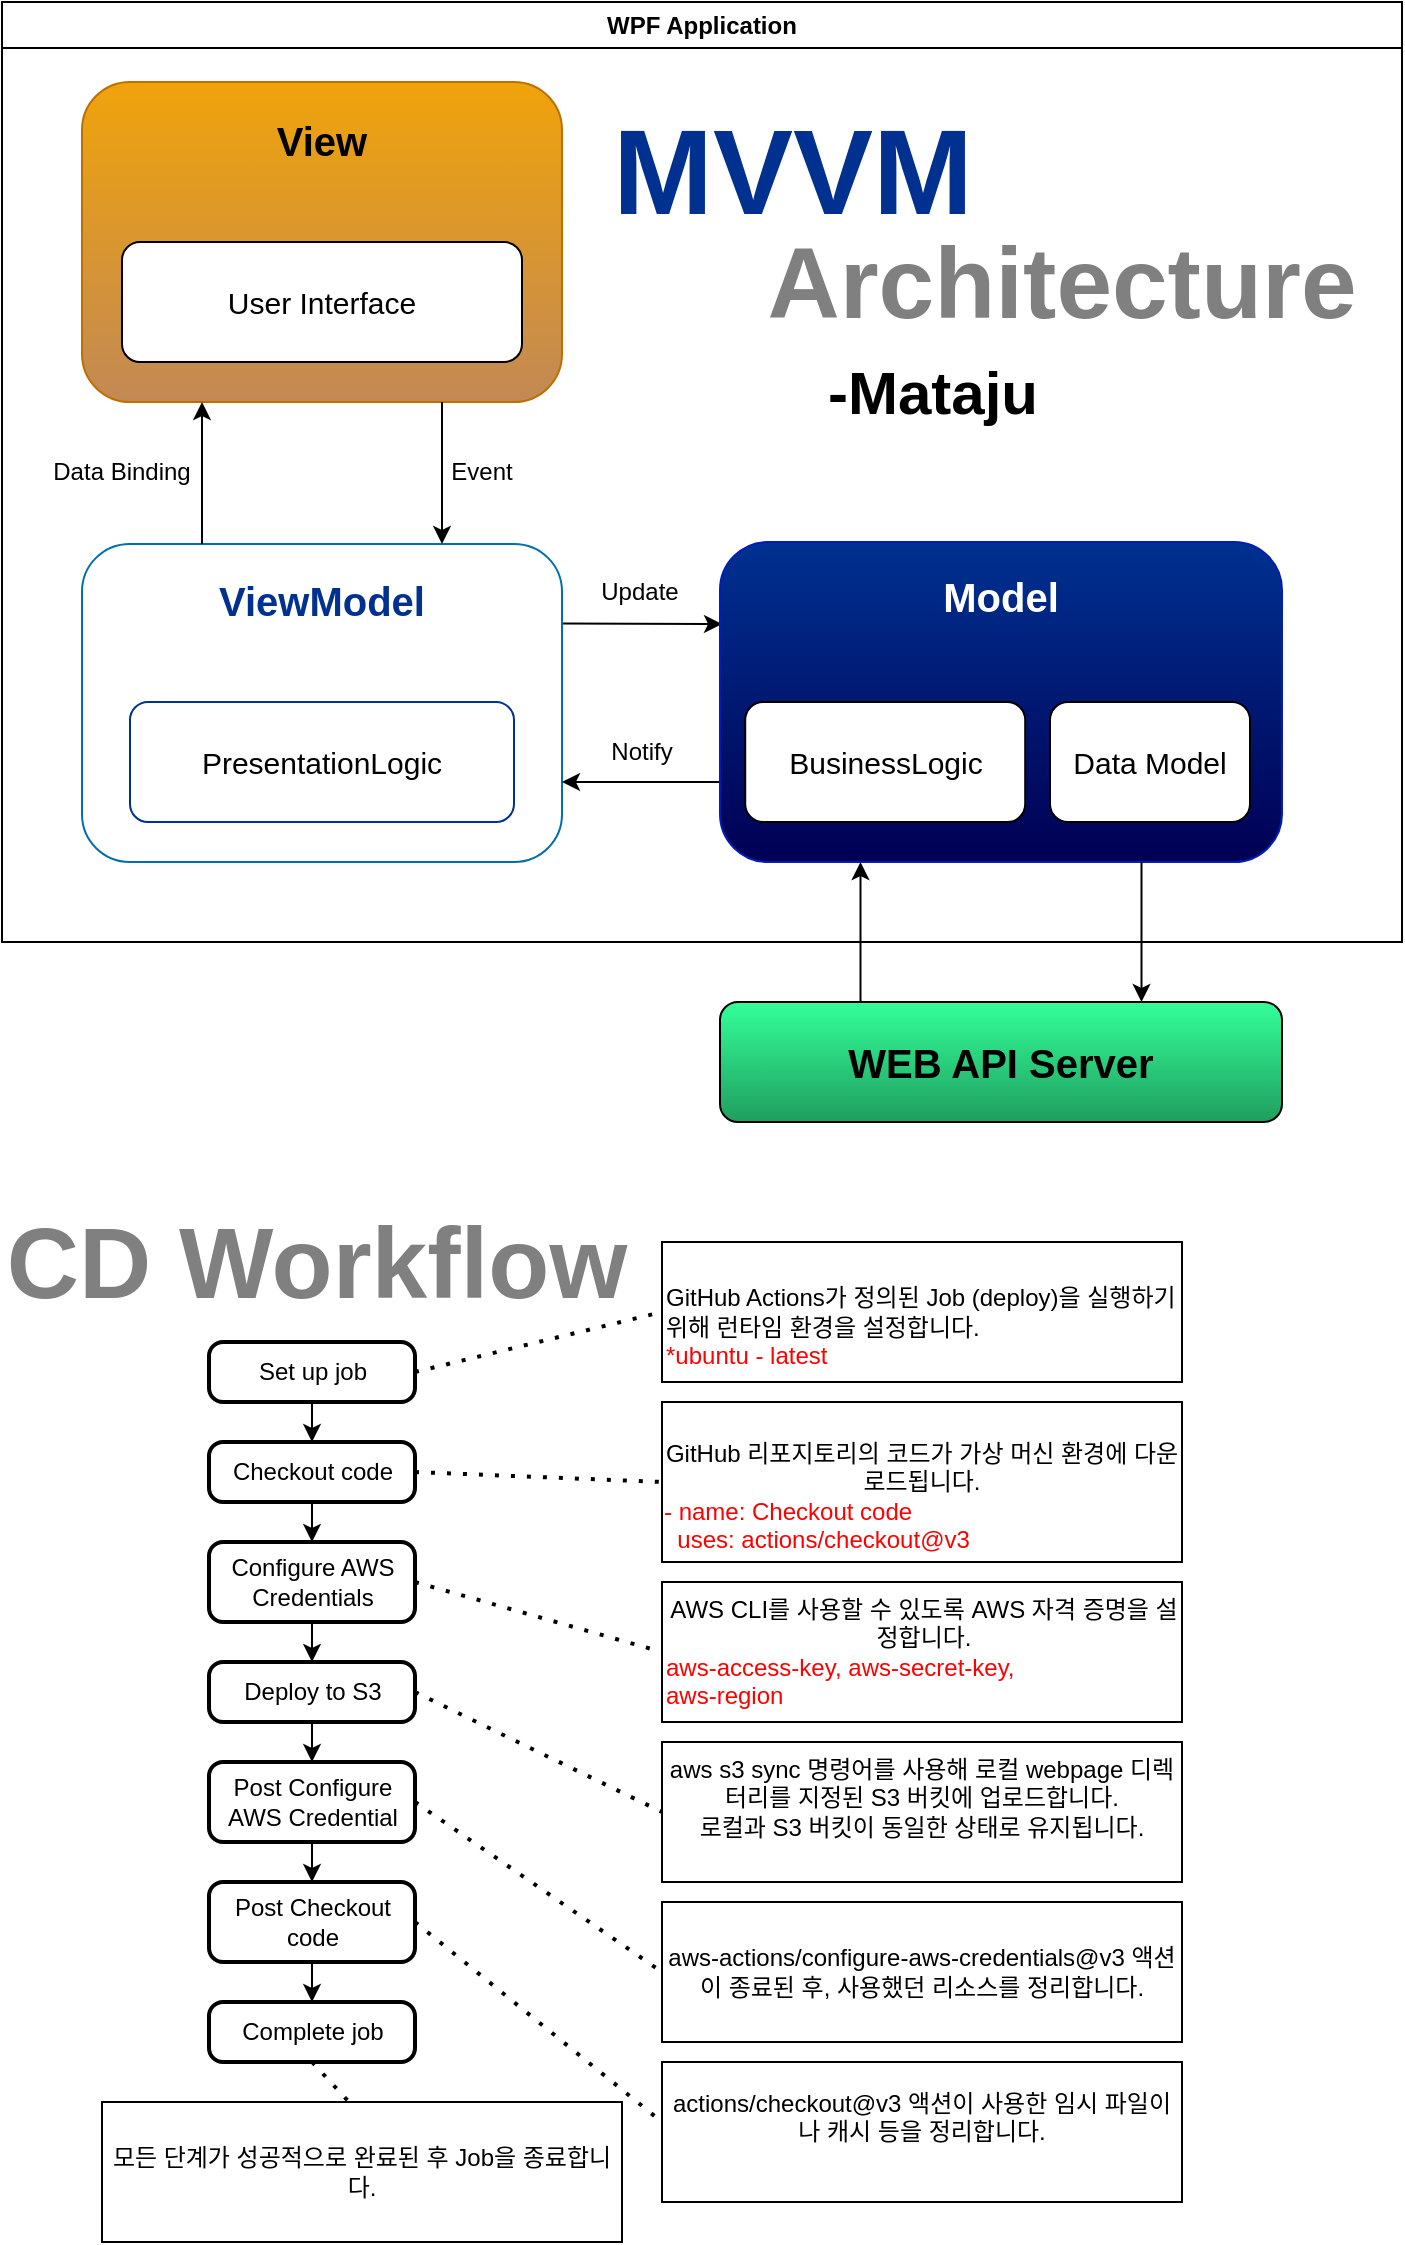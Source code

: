 <mxfile version="25.0.3">
  <diagram name="페이지-1" id="wgz9PD0w91qSiE5-jBk-">
    <mxGraphModel dx="1195" dy="650" grid="1" gridSize="10" guides="1" tooltips="1" connect="1" arrows="1" fold="1" page="1" pageScale="1" pageWidth="827" pageHeight="1169" math="0" shadow="0">
      <root>
        <mxCell id="0" />
        <mxCell id="1" parent="0" />
        <mxCell id="g7_kz-98eBEBZqyPdA4t-22" value="&lt;font style=&quot;font-size: 20px;&quot;&gt;&lt;b&gt;WEB API Server&lt;/b&gt;&lt;/font&gt;" style="rounded=1;whiteSpace=wrap;html=1;labelBackgroundColor=none;fillColor=#33FF99;gradientColor=#209E5F;fontColor=default;" parent="1" vertex="1">
          <mxGeometry x="399" y="540" width="281" height="60" as="geometry" />
        </mxCell>
        <mxCell id="g7_kz-98eBEBZqyPdA4t-17" value="Data Binding" style="text;strokeColor=none;align=center;fillColor=none;html=1;verticalAlign=middle;whiteSpace=wrap;rounded=0;" parent="1" vertex="1">
          <mxGeometry x="60" y="260" width="80" height="30" as="geometry" />
        </mxCell>
        <mxCell id="g7_kz-98eBEBZqyPdA4t-18" value="Event" style="text;strokeColor=none;align=center;fillColor=none;html=1;verticalAlign=middle;whiteSpace=wrap;rounded=0;" parent="1" vertex="1">
          <mxGeometry x="240" y="260" width="80" height="30" as="geometry" />
        </mxCell>
        <mxCell id="g7_kz-98eBEBZqyPdA4t-19" value="Update" style="text;strokeColor=none;align=center;fillColor=none;html=1;verticalAlign=middle;whiteSpace=wrap;rounded=0;" parent="1" vertex="1">
          <mxGeometry x="319" y="320" width="80" height="30" as="geometry" />
        </mxCell>
        <mxCell id="g7_kz-98eBEBZqyPdA4t-20" value="Notify" style="text;strokeColor=none;align=center;fillColor=none;html=1;verticalAlign=middle;whiteSpace=wrap;rounded=0;" parent="1" vertex="1">
          <mxGeometry x="320" y="400" width="80" height="30" as="geometry" />
        </mxCell>
        <mxCell id="g7_kz-98eBEBZqyPdA4t-44" value="" style="group" parent="1" vertex="1" connectable="0">
          <mxGeometry x="80" y="80" width="240" height="160" as="geometry" />
        </mxCell>
        <mxCell id="g7_kz-98eBEBZqyPdA4t-5" value="" style="rounded=1;whiteSpace=wrap;html=1;fillColor=#f0a30a;fontColor=#000000;strokeColor=#BD7000;gradientColor=#C28954;" parent="g7_kz-98eBEBZqyPdA4t-44" vertex="1">
          <mxGeometry width="240" height="160" as="geometry" />
        </mxCell>
        <mxCell id="g7_kz-98eBEBZqyPdA4t-6" value="&lt;font style=&quot;font-size: 20px;&quot;&gt;View&lt;/font&gt;" style="text;strokeColor=none;align=center;fillColor=none;html=1;verticalAlign=middle;whiteSpace=wrap;rounded=0;fontColor=default;fontStyle=1" parent="g7_kz-98eBEBZqyPdA4t-44" vertex="1">
          <mxGeometry x="60" y="10" width="120" height="38" as="geometry" />
        </mxCell>
        <mxCell id="g7_kz-98eBEBZqyPdA4t-35" value="&lt;font style=&quot;font-size: 15px;&quot;&gt;User Interface&lt;/font&gt;" style="rounded=1;whiteSpace=wrap;html=1;" parent="g7_kz-98eBEBZqyPdA4t-44" vertex="1">
          <mxGeometry x="20" y="80" width="200" height="60" as="geometry" />
        </mxCell>
        <mxCell id="g7_kz-98eBEBZqyPdA4t-45" value="" style="group" parent="1" vertex="1" connectable="0">
          <mxGeometry x="80" y="310.96" width="240" height="159.04" as="geometry" />
        </mxCell>
        <mxCell id="g7_kz-98eBEBZqyPdA4t-53" style="edgeStyle=none;rounded=0;orthogonalLoop=1;jettySize=auto;html=1;exitX=1;exitY=0.25;exitDx=0;exitDy=0;" parent="g7_kz-98eBEBZqyPdA4t-45" source="g7_kz-98eBEBZqyPdA4t-4" edge="1">
          <mxGeometry relative="1" as="geometry">
            <mxPoint x="320" y="40.04" as="targetPoint" />
          </mxGeometry>
        </mxCell>
        <mxCell id="g7_kz-98eBEBZqyPdA4t-4" value="" style="rounded=1;whiteSpace=wrap;html=1;fillColor=default;fontColor=#ffffff;strokeColor=#006EAF;gradientColor=none;" parent="g7_kz-98eBEBZqyPdA4t-45" vertex="1">
          <mxGeometry width="240" height="159.04" as="geometry" />
        </mxCell>
        <mxCell id="g7_kz-98eBEBZqyPdA4t-7" value="&lt;font style=&quot;font-size: 20px;&quot;&gt;ViewModel&lt;/font&gt;" style="text;strokeColor=none;align=center;fillColor=none;html=1;verticalAlign=middle;whiteSpace=wrap;rounded=0;fontColor=#003191;fontStyle=1" parent="g7_kz-98eBEBZqyPdA4t-45" vertex="1">
          <mxGeometry x="43.2" y="10.0" width="153.6" height="35.23" as="geometry" />
        </mxCell>
        <mxCell id="g7_kz-98eBEBZqyPdA4t-41" value="&lt;span style=&quot;font-size: 15px;&quot;&gt;PresentationLogic&lt;br&gt;&lt;/span&gt;" style="rounded=1;whiteSpace=wrap;html=1;strokeColor=#003191;" parent="g7_kz-98eBEBZqyPdA4t-45" vertex="1">
          <mxGeometry x="24" y="79.04" width="192" height="60.0" as="geometry" />
        </mxCell>
        <mxCell id="g7_kz-98eBEBZqyPdA4t-46" value="" style="group" parent="1" vertex="1" connectable="0">
          <mxGeometry x="399" y="310" width="281" height="160" as="geometry" />
        </mxCell>
        <mxCell id="g7_kz-98eBEBZqyPdA4t-55" style="edgeStyle=none;rounded=0;orthogonalLoop=1;jettySize=auto;html=1;exitX=0;exitY=0.75;exitDx=0;exitDy=0;" parent="g7_kz-98eBEBZqyPdA4t-46" source="g7_kz-98eBEBZqyPdA4t-1" edge="1">
          <mxGeometry relative="1" as="geometry">
            <mxPoint x="-79" y="120" as="targetPoint" />
          </mxGeometry>
        </mxCell>
        <mxCell id="g7_kz-98eBEBZqyPdA4t-1" value="" style="rounded=1;whiteSpace=wrap;html=1;fillColor=#003191;strokeColor=#001DBC;fontColor=#ffffff;gradientColor=#000054;" parent="g7_kz-98eBEBZqyPdA4t-46" vertex="1">
          <mxGeometry width="281" height="160" as="geometry" />
        </mxCell>
        <mxCell id="g7_kz-98eBEBZqyPdA4t-8" value="&lt;font style=&quot;font-size: 20px;&quot;&gt;Model&lt;/font&gt;" style="text;strokeColor=none;align=center;fillColor=none;html=1;verticalAlign=middle;whiteSpace=wrap;rounded=0;fontColor=#FFFFFF;fontStyle=1" parent="g7_kz-98eBEBZqyPdA4t-46" vertex="1">
          <mxGeometry x="112.9" y="13.416" width="55.2" height="26.538" as="geometry" />
        </mxCell>
        <mxCell id="g7_kz-98eBEBZqyPdA4t-42" value="&lt;span style=&quot;font-size: 15px;&quot;&gt;BusinessLogic&lt;br&gt;&lt;/span&gt;" style="rounded=1;whiteSpace=wrap;html=1;" parent="g7_kz-98eBEBZqyPdA4t-46" vertex="1">
          <mxGeometry x="12.6" y="80" width="140" height="60" as="geometry" />
        </mxCell>
        <mxCell id="g7_kz-98eBEBZqyPdA4t-43" value="&lt;span style=&quot;font-size: 15px;&quot;&gt;Data Model&lt;br&gt;&lt;/span&gt;" style="rounded=1;whiteSpace=wrap;html=1;" parent="g7_kz-98eBEBZqyPdA4t-46" vertex="1">
          <mxGeometry x="165" y="80" width="100" height="60" as="geometry" />
        </mxCell>
        <mxCell id="g7_kz-98eBEBZqyPdA4t-51" style="edgeStyle=none;rounded=0;orthogonalLoop=1;jettySize=auto;html=1;exitX=0.25;exitY=0;exitDx=0;exitDy=0;entryX=0.25;entryY=1;entryDx=0;entryDy=0;" parent="1" source="g7_kz-98eBEBZqyPdA4t-4" target="g7_kz-98eBEBZqyPdA4t-5" edge="1">
          <mxGeometry relative="1" as="geometry" />
        </mxCell>
        <mxCell id="g7_kz-98eBEBZqyPdA4t-49" style="edgeStyle=none;rounded=0;orthogonalLoop=1;jettySize=auto;html=1;exitX=0.75;exitY=1;exitDx=0;exitDy=0;entryX=0.75;entryY=0;entryDx=0;entryDy=0;" parent="1" source="g7_kz-98eBEBZqyPdA4t-5" target="g7_kz-98eBEBZqyPdA4t-4" edge="1">
          <mxGeometry relative="1" as="geometry">
            <mxPoint x="260" y="310" as="targetPoint" />
          </mxGeometry>
        </mxCell>
        <mxCell id="g7_kz-98eBEBZqyPdA4t-60" value="&lt;font style=&quot;font-size: 60px;&quot;&gt;MVVM&lt;/font&gt;" style="text;strokeColor=none;align=center;fillColor=none;html=1;verticalAlign=middle;whiteSpace=wrap;rounded=0;fontStyle=1;fontColor=#003191;" parent="1" vertex="1">
          <mxGeometry x="330" y="80" width="211" height="90" as="geometry" />
        </mxCell>
        <mxCell id="g7_kz-98eBEBZqyPdA4t-61" value="&lt;font style=&quot;font-size: 50px;&quot;&gt;Architecture&lt;/font&gt;" style="text;strokeColor=none;align=center;fillColor=none;html=1;verticalAlign=middle;whiteSpace=wrap;rounded=0;fontStyle=1;fontColor=#808080;" parent="1" vertex="1">
          <mxGeometry x="420" y="150" width="300" height="60" as="geometry" />
        </mxCell>
        <mxCell id="g7_kz-98eBEBZqyPdA4t-62" value="&lt;font style=&quot;font-size: 30px;&quot;&gt;-Mataju&lt;/font&gt;" style="text;strokeColor=none;align=center;fillColor=none;html=1;verticalAlign=middle;whiteSpace=wrap;rounded=0;fontStyle=1" parent="1" vertex="1">
          <mxGeometry x="400" y="210" width="211" height="50" as="geometry" />
        </mxCell>
        <mxCell id="g7_kz-98eBEBZqyPdA4t-63" value="" style="endArrow=classic;html=1;rounded=0;entryX=0.75;entryY=0;entryDx=0;entryDy=0;exitX=0.75;exitY=1;exitDx=0;exitDy=0;" parent="1" source="g7_kz-98eBEBZqyPdA4t-1" target="g7_kz-98eBEBZqyPdA4t-22" edge="1">
          <mxGeometry width="50" height="50" relative="1" as="geometry">
            <mxPoint x="590" y="280" as="sourcePoint" />
            <mxPoint x="640" y="230" as="targetPoint" />
          </mxGeometry>
        </mxCell>
        <mxCell id="g7_kz-98eBEBZqyPdA4t-64" value="" style="endArrow=classic;html=1;rounded=0;exitX=0.25;exitY=0;exitDx=0;exitDy=0;entryX=0.25;entryY=1;entryDx=0;entryDy=0;" parent="1" source="g7_kz-98eBEBZqyPdA4t-22" target="g7_kz-98eBEBZqyPdA4t-1" edge="1">
          <mxGeometry width="50" height="50" relative="1" as="geometry">
            <mxPoint x="590" y="280" as="sourcePoint" />
            <mxPoint x="640" y="230" as="targetPoint" />
          </mxGeometry>
        </mxCell>
        <mxCell id="g7_kz-98eBEBZqyPdA4t-65" value="WPF Application" style="swimlane;whiteSpace=wrap;html=1;" parent="1" vertex="1">
          <mxGeometry x="40" y="40" width="700" height="470" as="geometry" />
        </mxCell>
        <mxCell id="-fukH-Hzjp9KA4uO5c0_-15" value="" style="edgeStyle=orthogonalEdgeStyle;rounded=0;orthogonalLoop=1;jettySize=auto;html=1;" edge="1" parent="1" source="-fukH-Hzjp9KA4uO5c0_-13" target="-fukH-Hzjp9KA4uO5c0_-14">
          <mxGeometry relative="1" as="geometry" />
        </mxCell>
        <mxCell id="-fukH-Hzjp9KA4uO5c0_-13" value="Set up job" style="rounded=1;whiteSpace=wrap;html=1;absoluteArcSize=1;arcSize=14;strokeWidth=2;" vertex="1" parent="1">
          <mxGeometry x="143.5" y="710" width="103" height="30" as="geometry" />
        </mxCell>
        <mxCell id="-fukH-Hzjp9KA4uO5c0_-17" value="" style="edgeStyle=orthogonalEdgeStyle;rounded=0;orthogonalLoop=1;jettySize=auto;html=1;" edge="1" parent="1" source="-fukH-Hzjp9KA4uO5c0_-14" target="-fukH-Hzjp9KA4uO5c0_-16">
          <mxGeometry relative="1" as="geometry" />
        </mxCell>
        <mxCell id="-fukH-Hzjp9KA4uO5c0_-14" value="Checkout code" style="rounded=1;whiteSpace=wrap;html=1;absoluteArcSize=1;arcSize=14;strokeWidth=2;" vertex="1" parent="1">
          <mxGeometry x="143.5" y="760" width="103" height="30" as="geometry" />
        </mxCell>
        <mxCell id="-fukH-Hzjp9KA4uO5c0_-19" value="" style="edgeStyle=orthogonalEdgeStyle;rounded=0;orthogonalLoop=1;jettySize=auto;html=1;" edge="1" parent="1" source="-fukH-Hzjp9KA4uO5c0_-16" target="-fukH-Hzjp9KA4uO5c0_-18">
          <mxGeometry relative="1" as="geometry" />
        </mxCell>
        <mxCell id="-fukH-Hzjp9KA4uO5c0_-16" value="Configure AWS&lt;br&gt;Credentials" style="rounded=1;whiteSpace=wrap;html=1;absoluteArcSize=1;arcSize=14;strokeWidth=2;" vertex="1" parent="1">
          <mxGeometry x="143.5" y="810" width="103" height="40" as="geometry" />
        </mxCell>
        <mxCell id="-fukH-Hzjp9KA4uO5c0_-21" value="" style="edgeStyle=orthogonalEdgeStyle;rounded=0;orthogonalLoop=1;jettySize=auto;html=1;" edge="1" parent="1" source="-fukH-Hzjp9KA4uO5c0_-18" target="-fukH-Hzjp9KA4uO5c0_-20">
          <mxGeometry relative="1" as="geometry" />
        </mxCell>
        <mxCell id="-fukH-Hzjp9KA4uO5c0_-18" value="Deploy to S3" style="rounded=1;whiteSpace=wrap;html=1;absoluteArcSize=1;arcSize=14;strokeWidth=2;" vertex="1" parent="1">
          <mxGeometry x="143.5" y="870" width="103" height="30" as="geometry" />
        </mxCell>
        <mxCell id="-fukH-Hzjp9KA4uO5c0_-23" value="" style="edgeStyle=orthogonalEdgeStyle;rounded=0;orthogonalLoop=1;jettySize=auto;html=1;" edge="1" parent="1" source="-fukH-Hzjp9KA4uO5c0_-20" target="-fukH-Hzjp9KA4uO5c0_-22">
          <mxGeometry relative="1" as="geometry" />
        </mxCell>
        <mxCell id="-fukH-Hzjp9KA4uO5c0_-20" value="Post Configure AWS Credential" style="rounded=1;whiteSpace=wrap;html=1;absoluteArcSize=1;arcSize=14;strokeWidth=2;" vertex="1" parent="1">
          <mxGeometry x="143.5" y="920" width="103" height="40" as="geometry" />
        </mxCell>
        <mxCell id="-fukH-Hzjp9KA4uO5c0_-25" value="" style="edgeStyle=orthogonalEdgeStyle;rounded=0;orthogonalLoop=1;jettySize=auto;html=1;" edge="1" parent="1" source="-fukH-Hzjp9KA4uO5c0_-22" target="-fukH-Hzjp9KA4uO5c0_-24">
          <mxGeometry relative="1" as="geometry" />
        </mxCell>
        <mxCell id="-fukH-Hzjp9KA4uO5c0_-22" value="Post Checkout code" style="rounded=1;whiteSpace=wrap;html=1;absoluteArcSize=1;arcSize=14;strokeWidth=2;" vertex="1" parent="1">
          <mxGeometry x="143.5" y="980" width="103" height="40" as="geometry" />
        </mxCell>
        <mxCell id="-fukH-Hzjp9KA4uO5c0_-24" value="Complete job" style="rounded=1;whiteSpace=wrap;html=1;absoluteArcSize=1;arcSize=14;strokeWidth=2;" vertex="1" parent="1">
          <mxGeometry x="143.5" y="1040" width="103" height="30" as="geometry" />
        </mxCell>
        <mxCell id="-fukH-Hzjp9KA4uO5c0_-26" value="" style="endArrow=none;dashed=1;html=1;dashPattern=1 3;strokeWidth=2;rounded=0;exitX=1;exitY=0.5;exitDx=0;exitDy=0;entryX=0;entryY=0.5;entryDx=0;entryDy=0;" edge="1" parent="1" source="-fukH-Hzjp9KA4uO5c0_-13" target="-fukH-Hzjp9KA4uO5c0_-27">
          <mxGeometry width="50" height="50" relative="1" as="geometry">
            <mxPoint x="300" y="830" as="sourcePoint" />
            <mxPoint x="360" y="725" as="targetPoint" />
          </mxGeometry>
        </mxCell>
        <mxCell id="-fukH-Hzjp9KA4uO5c0_-27" value="&lt;div&gt;&lt;br&gt;&lt;/div&gt;&lt;div&gt;GitHub Actions가 정의된 Job (deploy)을 실행하기 위해 런타임 환경을 설정합니다.&lt;/div&gt;&lt;div&gt;&lt;font color=&quot;#ff0000&quot;&gt;*ubuntu - latest&lt;/font&gt;&lt;/div&gt;" style="rounded=0;whiteSpace=wrap;html=1;align=left;" vertex="1" parent="1">
          <mxGeometry x="370" y="660" width="260" height="70" as="geometry" />
        </mxCell>
        <mxCell id="-fukH-Hzjp9KA4uO5c0_-28" value="&lt;div&gt;&lt;br&gt;&lt;/div&gt;&lt;div&gt;GitHub 리포지토리의 코드가 가상 머신 환경에 다운로드됩니다.&lt;/div&gt;&lt;div&gt;&lt;div style=&quot;text-align: left;&quot;&gt;&lt;font color=&quot;#ff0000&quot;&gt;- name: Checkout code&lt;/font&gt;&lt;/div&gt;&lt;div style=&quot;text-align: left;&quot;&gt;&lt;font color=&quot;#ff0000&quot;&gt;&amp;nbsp; uses: actions/checkout@v3&lt;/font&gt;&lt;/div&gt;&lt;/div&gt;" style="rounded=0;whiteSpace=wrap;html=1;" vertex="1" parent="1">
          <mxGeometry x="370" y="740" width="260" height="80" as="geometry" />
        </mxCell>
        <mxCell id="-fukH-Hzjp9KA4uO5c0_-29" value="&lt;div style=&quot;text-align: center;&quot;&gt;&lt;span style=&quot;background-color: initial;&quot;&gt;AWS CLI를 사용할 수 있도록 AWS 자격 증명을 설정합니다.&lt;/span&gt;&lt;/div&gt;&lt;div&gt;&lt;font color=&quot;#ff0000&quot;&gt;aws-access-key,&amp;nbsp;&lt;span style=&quot;background-color: initial;&quot;&gt;aws-secret-key,&lt;br&gt;aws-region&lt;/span&gt;&lt;/font&gt;&lt;/div&gt;" style="rounded=0;whiteSpace=wrap;html=1;align=left;" vertex="1" parent="1">
          <mxGeometry x="370" y="830" width="260" height="70" as="geometry" />
        </mxCell>
        <mxCell id="-fukH-Hzjp9KA4uO5c0_-30" value="aws s3 sync 명령어를 사용해 로컬 webpage 디렉터리를 지정된 S3 버킷에 업로드합니다.&lt;br&gt;로컬과 S3 버킷이 동일한 상태로 유지됩니다.&lt;br&gt;&lt;div&gt;&lt;br&gt;&lt;/div&gt;" style="rounded=0;whiteSpace=wrap;html=1;" vertex="1" parent="1">
          <mxGeometry x="370" y="910" width="260" height="70" as="geometry" />
        </mxCell>
        <mxCell id="-fukH-Hzjp9KA4uO5c0_-31" value="모든 단계가 성공적으로 완료된 후 Job을 종료합니다." style="rounded=0;whiteSpace=wrap;html=1;" vertex="1" parent="1">
          <mxGeometry x="90" y="1090" width="260" height="70" as="geometry" />
        </mxCell>
        <mxCell id="-fukH-Hzjp9KA4uO5c0_-32" value="&lt;div&gt;actions/checkout@v3 액션이 사용한 임시 파일이나 캐시 등을 정리합니다.&lt;/div&gt;&lt;div&gt;&lt;br&gt;&lt;/div&gt;" style="rounded=0;whiteSpace=wrap;html=1;" vertex="1" parent="1">
          <mxGeometry x="370" y="1070" width="260" height="70" as="geometry" />
        </mxCell>
        <mxCell id="-fukH-Hzjp9KA4uO5c0_-33" value="aws-actions/configure-aws-credentials@v3 액션이 종료된 후, 사용했던 리소스를 정리합니다." style="rounded=0;whiteSpace=wrap;html=1;" vertex="1" parent="1">
          <mxGeometry x="370" y="990" width="260" height="70" as="geometry" />
        </mxCell>
        <mxCell id="-fukH-Hzjp9KA4uO5c0_-34" value="" style="endArrow=none;dashed=1;html=1;dashPattern=1 3;strokeWidth=2;rounded=0;exitX=1;exitY=0.5;exitDx=0;exitDy=0;entryX=0;entryY=0.5;entryDx=0;entryDy=0;" edge="1" parent="1" source="-fukH-Hzjp9KA4uO5c0_-14" target="-fukH-Hzjp9KA4uO5c0_-28">
          <mxGeometry width="50" height="50" relative="1" as="geometry">
            <mxPoint x="300" y="910" as="sourcePoint" />
            <mxPoint x="350" y="860" as="targetPoint" />
          </mxGeometry>
        </mxCell>
        <mxCell id="-fukH-Hzjp9KA4uO5c0_-35" value="" style="endArrow=none;dashed=1;html=1;dashPattern=1 3;strokeWidth=2;rounded=0;exitX=1;exitY=0.5;exitDx=0;exitDy=0;entryX=0;entryY=0.5;entryDx=0;entryDy=0;" edge="1" parent="1" source="-fukH-Hzjp9KA4uO5c0_-16" target="-fukH-Hzjp9KA4uO5c0_-29">
          <mxGeometry width="50" height="50" relative="1" as="geometry">
            <mxPoint x="300" y="910" as="sourcePoint" />
            <mxPoint x="350" y="860" as="targetPoint" />
          </mxGeometry>
        </mxCell>
        <mxCell id="-fukH-Hzjp9KA4uO5c0_-36" value="" style="endArrow=none;dashed=1;html=1;dashPattern=1 3;strokeWidth=2;rounded=0;exitX=1;exitY=0.5;exitDx=0;exitDy=0;entryX=0;entryY=0.5;entryDx=0;entryDy=0;" edge="1" parent="1" source="-fukH-Hzjp9KA4uO5c0_-18" target="-fukH-Hzjp9KA4uO5c0_-30">
          <mxGeometry width="50" height="50" relative="1" as="geometry">
            <mxPoint x="300" y="910" as="sourcePoint" />
            <mxPoint x="350" y="860" as="targetPoint" />
          </mxGeometry>
        </mxCell>
        <mxCell id="-fukH-Hzjp9KA4uO5c0_-37" value="" style="endArrow=none;dashed=1;html=1;dashPattern=1 3;strokeWidth=2;rounded=0;exitX=1;exitY=0.5;exitDx=0;exitDy=0;entryX=0;entryY=0.5;entryDx=0;entryDy=0;" edge="1" parent="1" source="-fukH-Hzjp9KA4uO5c0_-20" target="-fukH-Hzjp9KA4uO5c0_-33">
          <mxGeometry width="50" height="50" relative="1" as="geometry">
            <mxPoint x="300" y="910" as="sourcePoint" />
            <mxPoint x="350" y="860" as="targetPoint" />
          </mxGeometry>
        </mxCell>
        <mxCell id="-fukH-Hzjp9KA4uO5c0_-38" value="" style="endArrow=none;dashed=1;html=1;dashPattern=1 3;strokeWidth=2;rounded=0;exitX=1;exitY=0.5;exitDx=0;exitDy=0;entryX=0;entryY=0.429;entryDx=0;entryDy=0;entryPerimeter=0;" edge="1" parent="1" source="-fukH-Hzjp9KA4uO5c0_-22" target="-fukH-Hzjp9KA4uO5c0_-32">
          <mxGeometry width="50" height="50" relative="1" as="geometry">
            <mxPoint x="300" y="910" as="sourcePoint" />
            <mxPoint x="350" y="860" as="targetPoint" />
          </mxGeometry>
        </mxCell>
        <mxCell id="-fukH-Hzjp9KA4uO5c0_-39" value="" style="endArrow=none;dashed=1;html=1;dashPattern=1 3;strokeWidth=2;rounded=0;exitX=0.5;exitY=1;exitDx=0;exitDy=0;entryX=0.478;entryY=0.012;entryDx=0;entryDy=0;entryPerimeter=0;" edge="1" parent="1" source="-fukH-Hzjp9KA4uO5c0_-24" target="-fukH-Hzjp9KA4uO5c0_-31">
          <mxGeometry width="50" height="50" relative="1" as="geometry">
            <mxPoint x="300" y="910" as="sourcePoint" />
            <mxPoint x="350" y="860" as="targetPoint" />
          </mxGeometry>
        </mxCell>
        <mxCell id="-fukH-Hzjp9KA4uO5c0_-40" value="&lt;font style=&quot;font-size: 50px;&quot;&gt;CD Workflow&lt;/font&gt;" style="text;strokeColor=none;align=center;fillColor=none;html=1;verticalAlign=middle;whiteSpace=wrap;rounded=0;fontStyle=1;fontColor=#808080;" vertex="1" parent="1">
          <mxGeometry x="40" y="640" width="315" height="60" as="geometry" />
        </mxCell>
      </root>
    </mxGraphModel>
  </diagram>
</mxfile>
